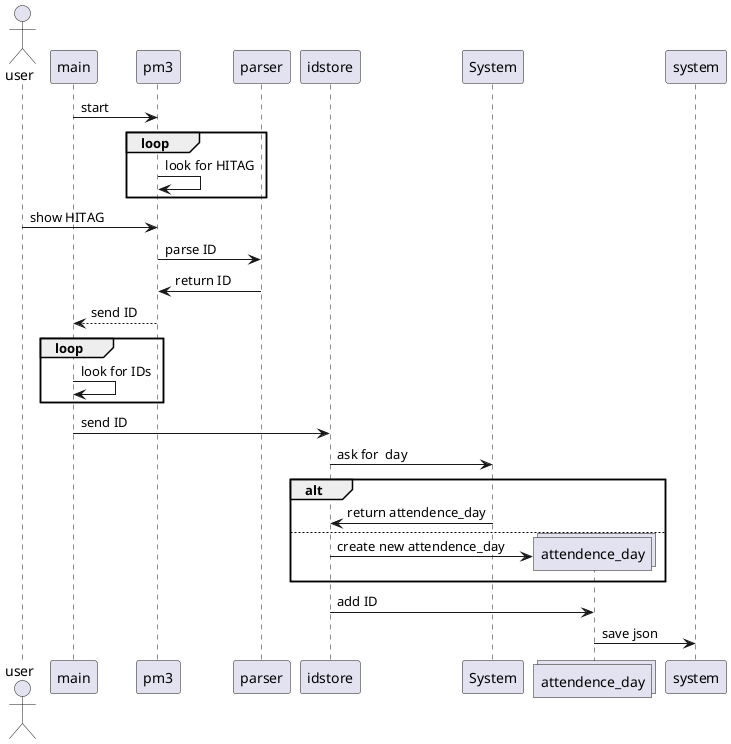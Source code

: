 @startuml
actor user


main -> pm3 :start
loop
    pm3 -> pm3 : look for HITAG
end

user -> pm3 :show HITAG

pm3 -> parser : parse ID
parser -> pm3 : return ID

pm3 --> main : send ID

loop
    main -> main : look for IDs
end

main -> idstore : send ID 
idstore -> System : ask for  day
alt
    System -> idstore : return attendence_day
else
    create collections attendence_day
        idstore -> attendence_day : create new attendence_day
 
end

idstore -> attendence_day : add ID
attendence_day -> system : save json

@enduml
